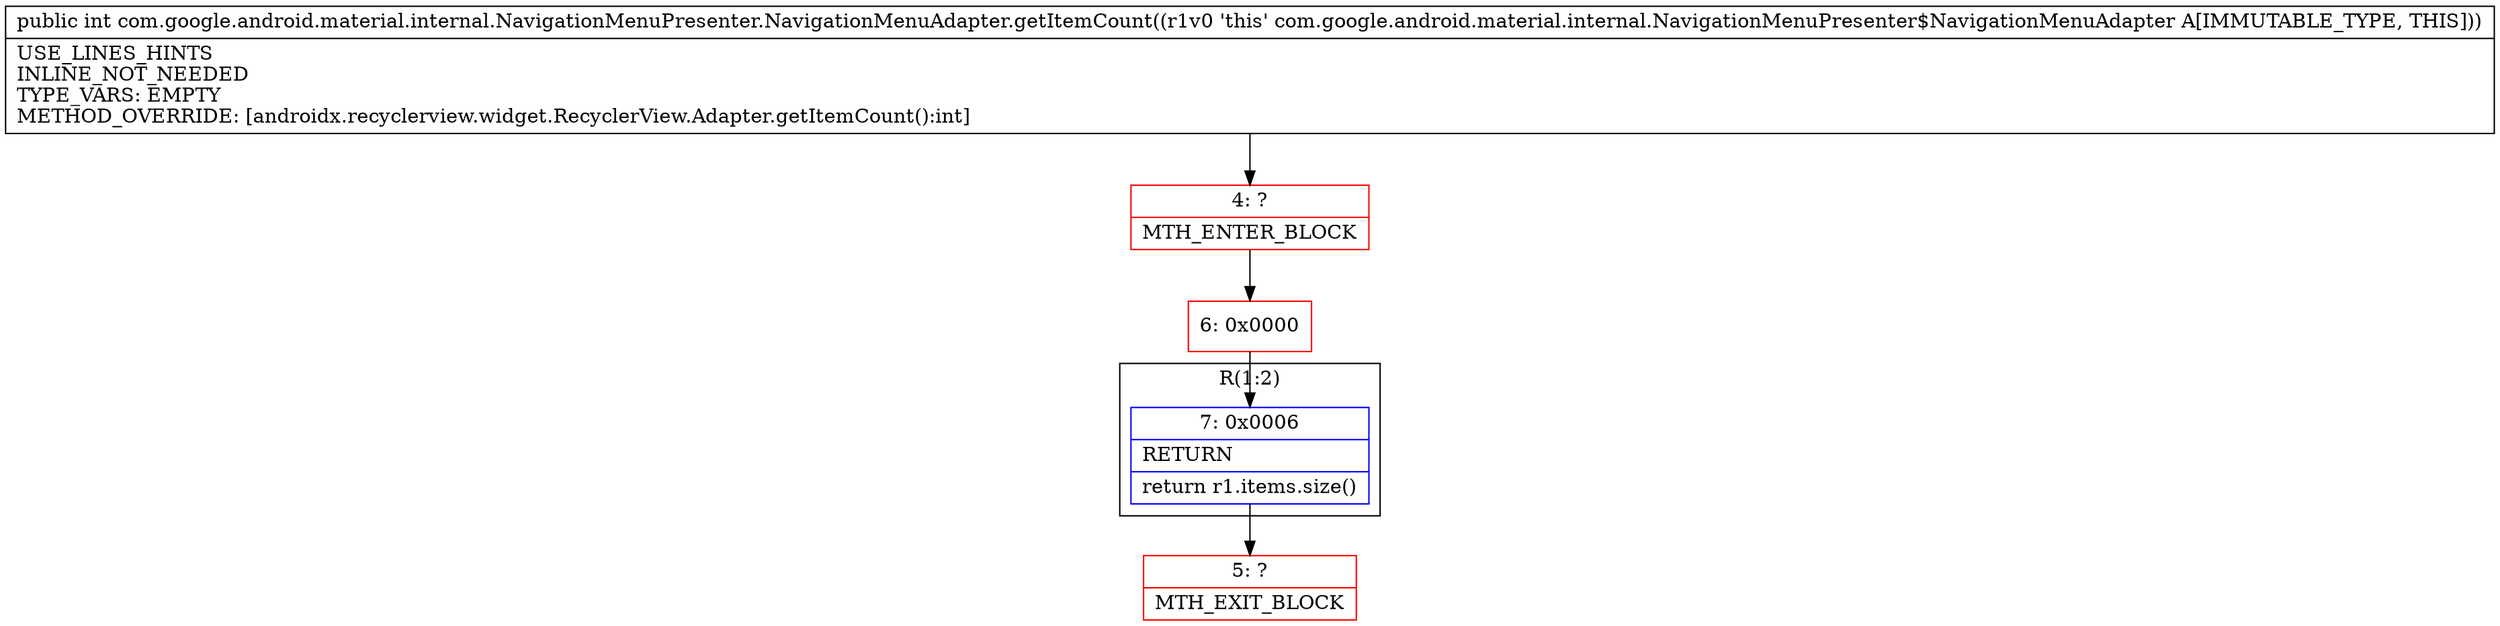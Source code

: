digraph "CFG forcom.google.android.material.internal.NavigationMenuPresenter.NavigationMenuAdapter.getItemCount()I" {
subgraph cluster_Region_568102066 {
label = "R(1:2)";
node [shape=record,color=blue];
Node_7 [shape=record,label="{7\:\ 0x0006|RETURN\l|return r1.items.size()\l}"];
}
Node_4 [shape=record,color=red,label="{4\:\ ?|MTH_ENTER_BLOCK\l}"];
Node_6 [shape=record,color=red,label="{6\:\ 0x0000}"];
Node_5 [shape=record,color=red,label="{5\:\ ?|MTH_EXIT_BLOCK\l}"];
MethodNode[shape=record,label="{public int com.google.android.material.internal.NavigationMenuPresenter.NavigationMenuAdapter.getItemCount((r1v0 'this' com.google.android.material.internal.NavigationMenuPresenter$NavigationMenuAdapter A[IMMUTABLE_TYPE, THIS]))  | USE_LINES_HINTS\lINLINE_NOT_NEEDED\lTYPE_VARS: EMPTY\lMETHOD_OVERRIDE: [androidx.recyclerview.widget.RecyclerView.Adapter.getItemCount():int]\l}"];
MethodNode -> Node_4;Node_7 -> Node_5;
Node_4 -> Node_6;
Node_6 -> Node_7;
}

